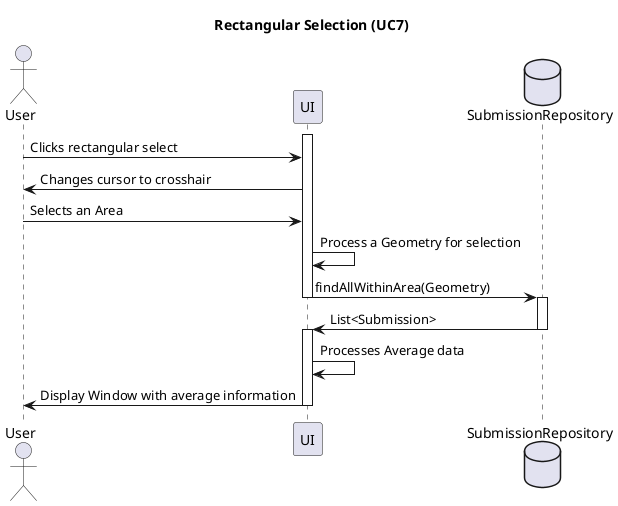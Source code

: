 @startuml
'https://plantuml.com/deployment-diagram
title  Rectangular Selection (UC7)

actor User
participant UI
database SubmissionRepository

activate UI
User -> UI: Clicks rectangular select
UI -> User: Changes cursor to crosshair
User -> UI: Selects an Area
UI -> UI: Process a Geometry for selection
UI -> SubmissionRepository: findAllWithinArea(Geometry)
deactivate UI

activate SubmissionRepository
SubmissionRepository -> UI: List<Submission>
deactivate SubmissionRepository

activate UI
UI -> UI: Processes Average data

UI -> User: Display Window with average information
deactivate UI

@enduml